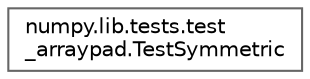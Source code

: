 digraph "Graphical Class Hierarchy"
{
 // LATEX_PDF_SIZE
  bgcolor="transparent";
  edge [fontname=Helvetica,fontsize=10,labelfontname=Helvetica,labelfontsize=10];
  node [fontname=Helvetica,fontsize=10,shape=box,height=0.2,width=0.4];
  rankdir="LR";
  Node0 [id="Node000000",label="numpy.lib.tests.test\l_arraypad.TestSymmetric",height=0.2,width=0.4,color="grey40", fillcolor="white", style="filled",URL="$d8/d53/classnumpy_1_1lib_1_1tests_1_1test__arraypad_1_1TestSymmetric.html",tooltip=" "];
}
